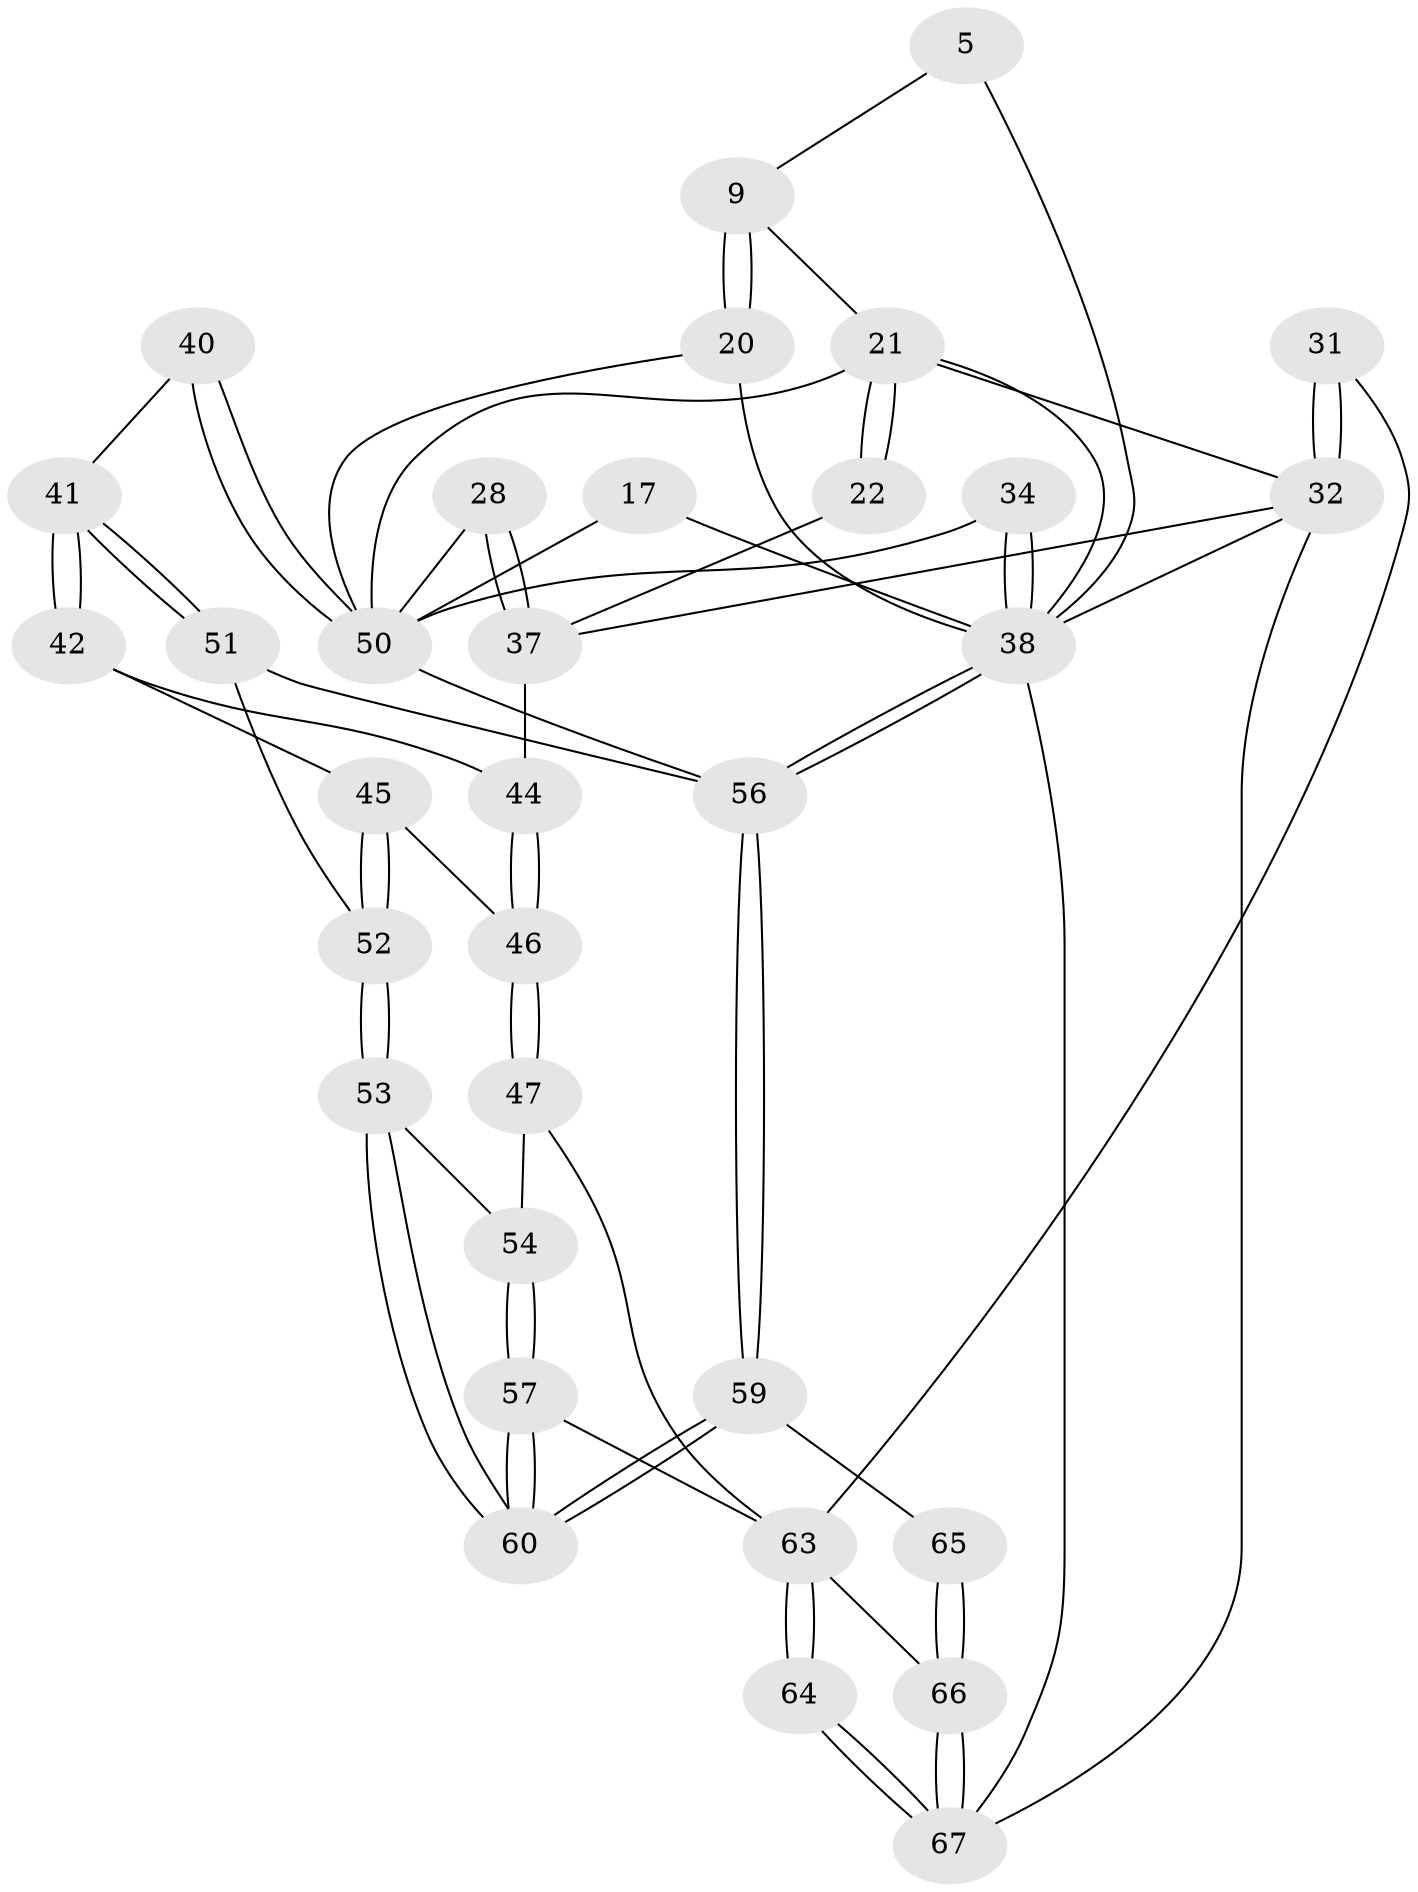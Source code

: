 // original degree distribution, {3: 0.029850746268656716, 5: 0.5373134328358209, 4: 0.23880597014925373, 6: 0.19402985074626866}
// Generated by graph-tools (version 1.1) at 2025/00/03/09/25 05:00:48]
// undirected, 33 vertices, 76 edges
graph export_dot {
graph [start="1"]
  node [color=gray90,style=filled];
  5 [pos="+0.7301128281584964+0"];
  9 [pos="+0.6340019741472203+0.1355538438454675",super="+8"];
  17 [pos="+1+0.2550015823120319"];
  20 [pos="+0.7979885874126147+0.18918020510734548",super="+7"];
  21 [pos="+0.5853575176674918+0.20127894918739056",super="+11+14"];
  22 [pos="+0.36843469033544973+0.19115941655507446"];
  28 [pos="+0.7038749600570391+0.39201007327624054",super="+24"];
  31 [pos="+0.16241154871303012+0.524201477662651"];
  32 [pos="+0+0.631524718996304",super="+30"];
  34 [pos="+1+0.45164436062594243"];
  37 [pos="+0.5975588680992001+0.4854957074703938",super="+29"];
  38 [pos="+1+1",super="+4+33"];
  40 [pos="+0.7224583027683115+0.5953877862735082"];
  41 [pos="+0.6882847769096607+0.6176137030507926"];
  42 [pos="+0.5939428311324391+0.5202846221775866"];
  44 [pos="+0.4650167402584923+0.5563477445747402",super="+43"];
  45 [pos="+0.551549072211936+0.6358644263326193"];
  46 [pos="+0.4654848597557086+0.6225353135419808"];
  47 [pos="+0.429354423487898+0.6699054017400735"];
  50 [pos="+0.8657719250920528+0.6561174883270906",super="+35+36"];
  51 [pos="+0.6635178435735463+0.6848669777623121"];
  52 [pos="+0.6240017948115281+0.7010437932234308"];
  53 [pos="+0.6057109466445351+0.726578335866526"];
  54 [pos="+0.484833204713075+0.7078581396178317"];
  56 [pos="+1+1",super="+55"];
  57 [pos="+0.5060255726678448+0.7895706966106532"];
  59 [pos="+0.5994992298558569+1"];
  60 [pos="+0.5724397151073671+0.836432840072888"];
  63 [pos="+0.28074545047706534+0.7707634870814493",super="+49+58"];
  64 [pos="+0.20482387285580608+0.8786330176015514"];
  65 [pos="+0.5791975294596895+1"];
  66 [pos="+0.5017541717034888+1",super="+62+61"];
  67 [pos="+0.3492749658242317+1",super="+39"];
  5 -- 9;
  5 -- 38;
  9 -- 20 [weight=2];
  9 -- 20;
  9 -- 21;
  17 -- 38 [weight=2];
  17 -- 50;
  20 -- 38 [weight=2];
  20 -- 50;
  21 -- 22 [weight=2];
  21 -- 22;
  21 -- 38;
  21 -- 32;
  21 -- 50;
  22 -- 37;
  28 -- 37 [weight=2];
  28 -- 37;
  28 -- 50 [weight=2];
  31 -- 32 [weight=2];
  31 -- 32;
  31 -- 63;
  32 -- 67;
  32 -- 38;
  32 -- 37;
  34 -- 38 [weight=2];
  34 -- 38;
  34 -- 50;
  37 -- 44 [weight=2];
  38 -- 56;
  38 -- 56;
  38 -- 67 [weight=2];
  40 -- 41;
  40 -- 50 [weight=2];
  40 -- 50;
  41 -- 42;
  41 -- 42;
  41 -- 51;
  41 -- 51;
  42 -- 45;
  42 -- 44;
  44 -- 46;
  44 -- 46;
  45 -- 46;
  45 -- 52;
  45 -- 52;
  46 -- 47;
  46 -- 47;
  47 -- 54;
  47 -- 63;
  50 -- 56;
  51 -- 52;
  51 -- 56;
  52 -- 53;
  52 -- 53;
  53 -- 54;
  53 -- 60;
  53 -- 60;
  54 -- 57;
  54 -- 57;
  56 -- 59;
  56 -- 59;
  57 -- 60;
  57 -- 60;
  57 -- 63;
  59 -- 60;
  59 -- 60;
  59 -- 65;
  63 -- 64;
  63 -- 64;
  63 -- 66 [weight=2];
  64 -- 67 [weight=2];
  64 -- 67;
  65 -- 66 [weight=2];
  65 -- 66;
  66 -- 67;
  66 -- 67;
}
